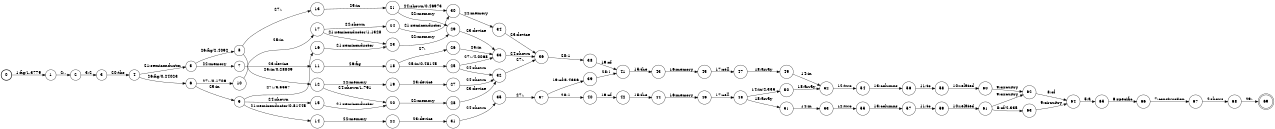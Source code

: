 digraph FST {
rankdir = LR;
size = "8.5,11";
label = "";
center = 1;
orientation = Portrait;
ranksep = "0.4";
nodesep = "0.25";
0 [label = "0", shape = circle, style = bold, fontsize = 14]
	0 -> 1 [label = "1:fig/1.3779", fontsize = 14];
1 [label = "1", shape = circle, style = solid, fontsize = 14]
	1 -> 2 [label = "2:.", fontsize = 14];
2 [label = "2", shape = circle, style = solid, fontsize = 14]
	2 -> 3 [label = "3:2", fontsize = 14];
3 [label = "3", shape = circle, style = solid, fontsize = 14]
	3 -> 4 [label = "20:the", fontsize = 14];
4 [label = "4", shape = circle, style = solid, fontsize = 14]
	4 -> 6 [label = "26:fig/0.24023", fontsize = 14];
	4 -> 5 [label = "21:semiconductor", fontsize = 14];
5 [label = "5", shape = circle, style = solid, fontsize = 14]
	5 -> 8 [label = "26:fig/2.4092", fontsize = 14];
	5 -> 7 [label = "22:memory", fontsize = 14];
6 [label = "6", shape = circle, style = solid, fontsize = 14]
	6 -> 10 [label = "27:./0.1709", fontsize = 14];
	6 -> 9 [label = "25:in", fontsize = 14];
7 [label = "7", shape = circle, style = solid, fontsize = 14]
	7 -> 11 [label = "23:device", fontsize = 14];
8 [label = "8", shape = circle, style = solid, fontsize = 14]
	8 -> 13 [label = "27:.", fontsize = 14];
	8 -> 12 [label = "25:in/0.28809", fontsize = 14];
9 [label = "9", shape = circle, style = solid, fontsize = 14]
	9 -> 16 [label = "27:./3.5557", fontsize = 14];
	9 -> 14 [label = "21:semiconductor/0.81445", fontsize = 14];
	9 -> 15 [label = "24:shown", fontsize = 14];
10 [label = "10", shape = circle, style = solid, fontsize = 14]
	10 -> 17 [label = "25:in", fontsize = 14];
11 [label = "11", shape = circle, style = solid, fontsize = 14]
	11 -> 18 [label = "26:fig", fontsize = 14];
12 [label = "12", shape = circle, style = solid, fontsize = 14]
	12 -> 19 [label = "22:memory", fontsize = 14];
	12 -> 20 [label = "24:shown/1.791", fontsize = 14];
13 [label = "13", shape = circle, style = solid, fontsize = 14]
	13 -> 21 [label = "25:in", fontsize = 14];
14 [label = "14", shape = circle, style = solid, fontsize = 14]
	14 -> 22 [label = "22:memory", fontsize = 14];
15 [label = "15", shape = circle, style = solid, fontsize = 14]
	15 -> 20 [label = "21:semiconductor", fontsize = 14];
16 [label = "16", shape = circle, style = solid, fontsize = 14]
	16 -> 23 [label = "21:semiconductor", fontsize = 14];
17 [label = "17", shape = circle, style = solid, fontsize = 14]
	17 -> 23 [label = "21:semiconductor/1.1328", fontsize = 14];
	17 -> 24 [label = "24:shown", fontsize = 14];
18 [label = "18", shape = circle, style = solid, fontsize = 14]
	18 -> 26 [label = "27:.", fontsize = 14];
	18 -> 25 [label = "25:in/0.48145", fontsize = 14];
19 [label = "19", shape = circle, style = solid, fontsize = 14]
	19 -> 27 [label = "23:device", fontsize = 14];
20 [label = "20", shape = circle, style = solid, fontsize = 14]
	20 -> 28 [label = "22:memory", fontsize = 14];
21 [label = "21", shape = circle, style = solid, fontsize = 14]
	21 -> 29 [label = "22:memory", fontsize = 14];
	21 -> 30 [label = "24:shown/0.46973", fontsize = 14];
22 [label = "22", shape = circle, style = solid, fontsize = 14]
	22 -> 31 [label = "23:device", fontsize = 14];
23 [label = "23", shape = circle, style = solid, fontsize = 14]
	23 -> 29 [label = "22:memory", fontsize = 14];
24 [label = "24", shape = circle, style = solid, fontsize = 14]
	24 -> 30 [label = "21:semiconductor", fontsize = 14];
25 [label = "25", shape = circle, style = solid, fontsize = 14]
	25 -> 33 [label = "27:./4.0068", fontsize = 14];
	25 -> 32 [label = "24:shown", fontsize = 14];
26 [label = "26", shape = circle, style = solid, fontsize = 14]
	26 -> 33 [label = "25:in", fontsize = 14];
27 [label = "27", shape = circle, style = solid, fontsize = 14]
	27 -> 32 [label = "24:shown", fontsize = 14];
28 [label = "28", shape = circle, style = solid, fontsize = 14]
	28 -> 32 [label = "23:device", fontsize = 14];
29 [label = "29", shape = circle, style = solid, fontsize = 14]
	29 -> 33 [label = "23:device", fontsize = 14];
30 [label = "30", shape = circle, style = solid, fontsize = 14]
	30 -> 34 [label = "22:memory", fontsize = 14];
31 [label = "31", shape = circle, style = solid, fontsize = 14]
	31 -> 35 [label = "24:shown", fontsize = 14];
32 [label = "32", shape = circle, style = solid, fontsize = 14]
	32 -> 36 [label = "27:.", fontsize = 14];
33 [label = "33", shape = circle, style = solid, fontsize = 14]
	33 -> 36 [label = "24:shown", fontsize = 14];
34 [label = "34", shape = circle, style = solid, fontsize = 14]
	34 -> 36 [label = "23:device", fontsize = 14];
35 [label = "35", shape = circle, style = solid, fontsize = 14]
	35 -> 37 [label = "27:.", fontsize = 14];
36 [label = "36", shape = circle, style = solid, fontsize = 14]
	36 -> 38 [label = "28:1", fontsize = 14];
37 [label = "37", shape = circle, style = solid, fontsize = 14]
	37 -> 39 [label = "19:of/3.4336", fontsize = 14];
	37 -> 40 [label = "28:1", fontsize = 14];
38 [label = "38", shape = circle, style = solid, fontsize = 14]
	38 -> 41 [label = "19:of", fontsize = 14];
39 [label = "39", shape = circle, style = solid, fontsize = 14]
	39 -> 41 [label = "28:1", fontsize = 14];
40 [label = "40", shape = circle, style = solid, fontsize = 14]
	40 -> 42 [label = "19:of", fontsize = 14];
41 [label = "41", shape = circle, style = solid, fontsize = 14]
	41 -> 43 [label = "15:the", fontsize = 14];
42 [label = "42", shape = circle, style = solid, fontsize = 14]
	42 -> 44 [label = "15:the", fontsize = 14];
43 [label = "43", shape = circle, style = solid, fontsize = 14]
	43 -> 45 [label = "16:memory", fontsize = 14];
44 [label = "44", shape = circle, style = solid, fontsize = 14]
	44 -> 46 [label = "16:memory", fontsize = 14];
45 [label = "45", shape = circle, style = solid, fontsize = 14]
	45 -> 47 [label = "17:cell", fontsize = 14];
46 [label = "46", shape = circle, style = solid, fontsize = 14]
	46 -> 48 [label = "17:cell", fontsize = 14];
47 [label = "47", shape = circle, style = solid, fontsize = 14]
	47 -> 49 [label = "18:array", fontsize = 14];
48 [label = "48", shape = circle, style = solid, fontsize = 14]
	48 -> 51 [label = "18:array", fontsize = 14];
	48 -> 50 [label = "14:in/2.335", fontsize = 14];
49 [label = "49", shape = circle, style = solid, fontsize = 14]
	49 -> 52 [label = "14:in", fontsize = 14];
50 [label = "50", shape = circle, style = solid, fontsize = 14]
	50 -> 52 [label = "18:array", fontsize = 14];
51 [label = "51", shape = circle, style = solid, fontsize = 14]
	51 -> 53 [label = "14:in", fontsize = 14];
52 [label = "52", shape = circle, style = solid, fontsize = 14]
	52 -> 54 [label = "12:two", fontsize = 14];
53 [label = "53", shape = circle, style = solid, fontsize = 14]
	53 -> 55 [label = "12:two", fontsize = 14];
54 [label = "54", shape = circle, style = solid, fontsize = 14]
	54 -> 56 [label = "13:columns", fontsize = 14];
55 [label = "55", shape = circle, style = solid, fontsize = 14]
	55 -> 57 [label = "13:columns", fontsize = 14];
56 [label = "56", shape = circle, style = solid, fontsize = 14]
	56 -> 58 [label = "11:to", fontsize = 14];
57 [label = "57", shape = circle, style = solid, fontsize = 14]
	57 -> 59 [label = "11:to", fontsize = 14];
58 [label = "58", shape = circle, style = solid, fontsize = 14]
	58 -> 60 [label = "10:related", fontsize = 14];
59 [label = "59", shape = circle, style = solid, fontsize = 14]
	59 -> 61 [label = "10:related", fontsize = 14];
60 [label = "60", shape = circle, style = solid, fontsize = 14]
	60 -> 62 [label = "9:circuitry", fontsize = 14];
61 [label = "61", shape = circle, style = solid, fontsize = 14]
	61 -> 62 [label = "9:circuitry", fontsize = 14];
	61 -> 63 [label = "8:of/2.335", fontsize = 14];
62 [label = "62", shape = circle, style = solid, fontsize = 14]
	62 -> 64 [label = "8:of", fontsize = 14];
63 [label = "63", shape = circle, style = solid, fontsize = 14]
	63 -> 64 [label = "9:circuitry", fontsize = 14];
64 [label = "64", shape = circle, style = solid, fontsize = 14]
	64 -> 65 [label = "5:a", fontsize = 14];
65 [label = "65", shape = circle, style = solid, fontsize = 14]
	65 -> 66 [label = "6:specific", fontsize = 14];
66 [label = "66", shape = circle, style = solid, fontsize = 14]
	66 -> 67 [label = "7:construction", fontsize = 14];
67 [label = "67", shape = circle, style = solid, fontsize = 14]
	67 -> 68 [label = "4:shows", fontsize = 14];
68 [label = "68", shape = circle, style = solid, fontsize = 14]
	68 -> 69 [label = "29:.", fontsize = 14];
69 [label = "69", shape = doublecircle, style = solid, fontsize = 14]
}
